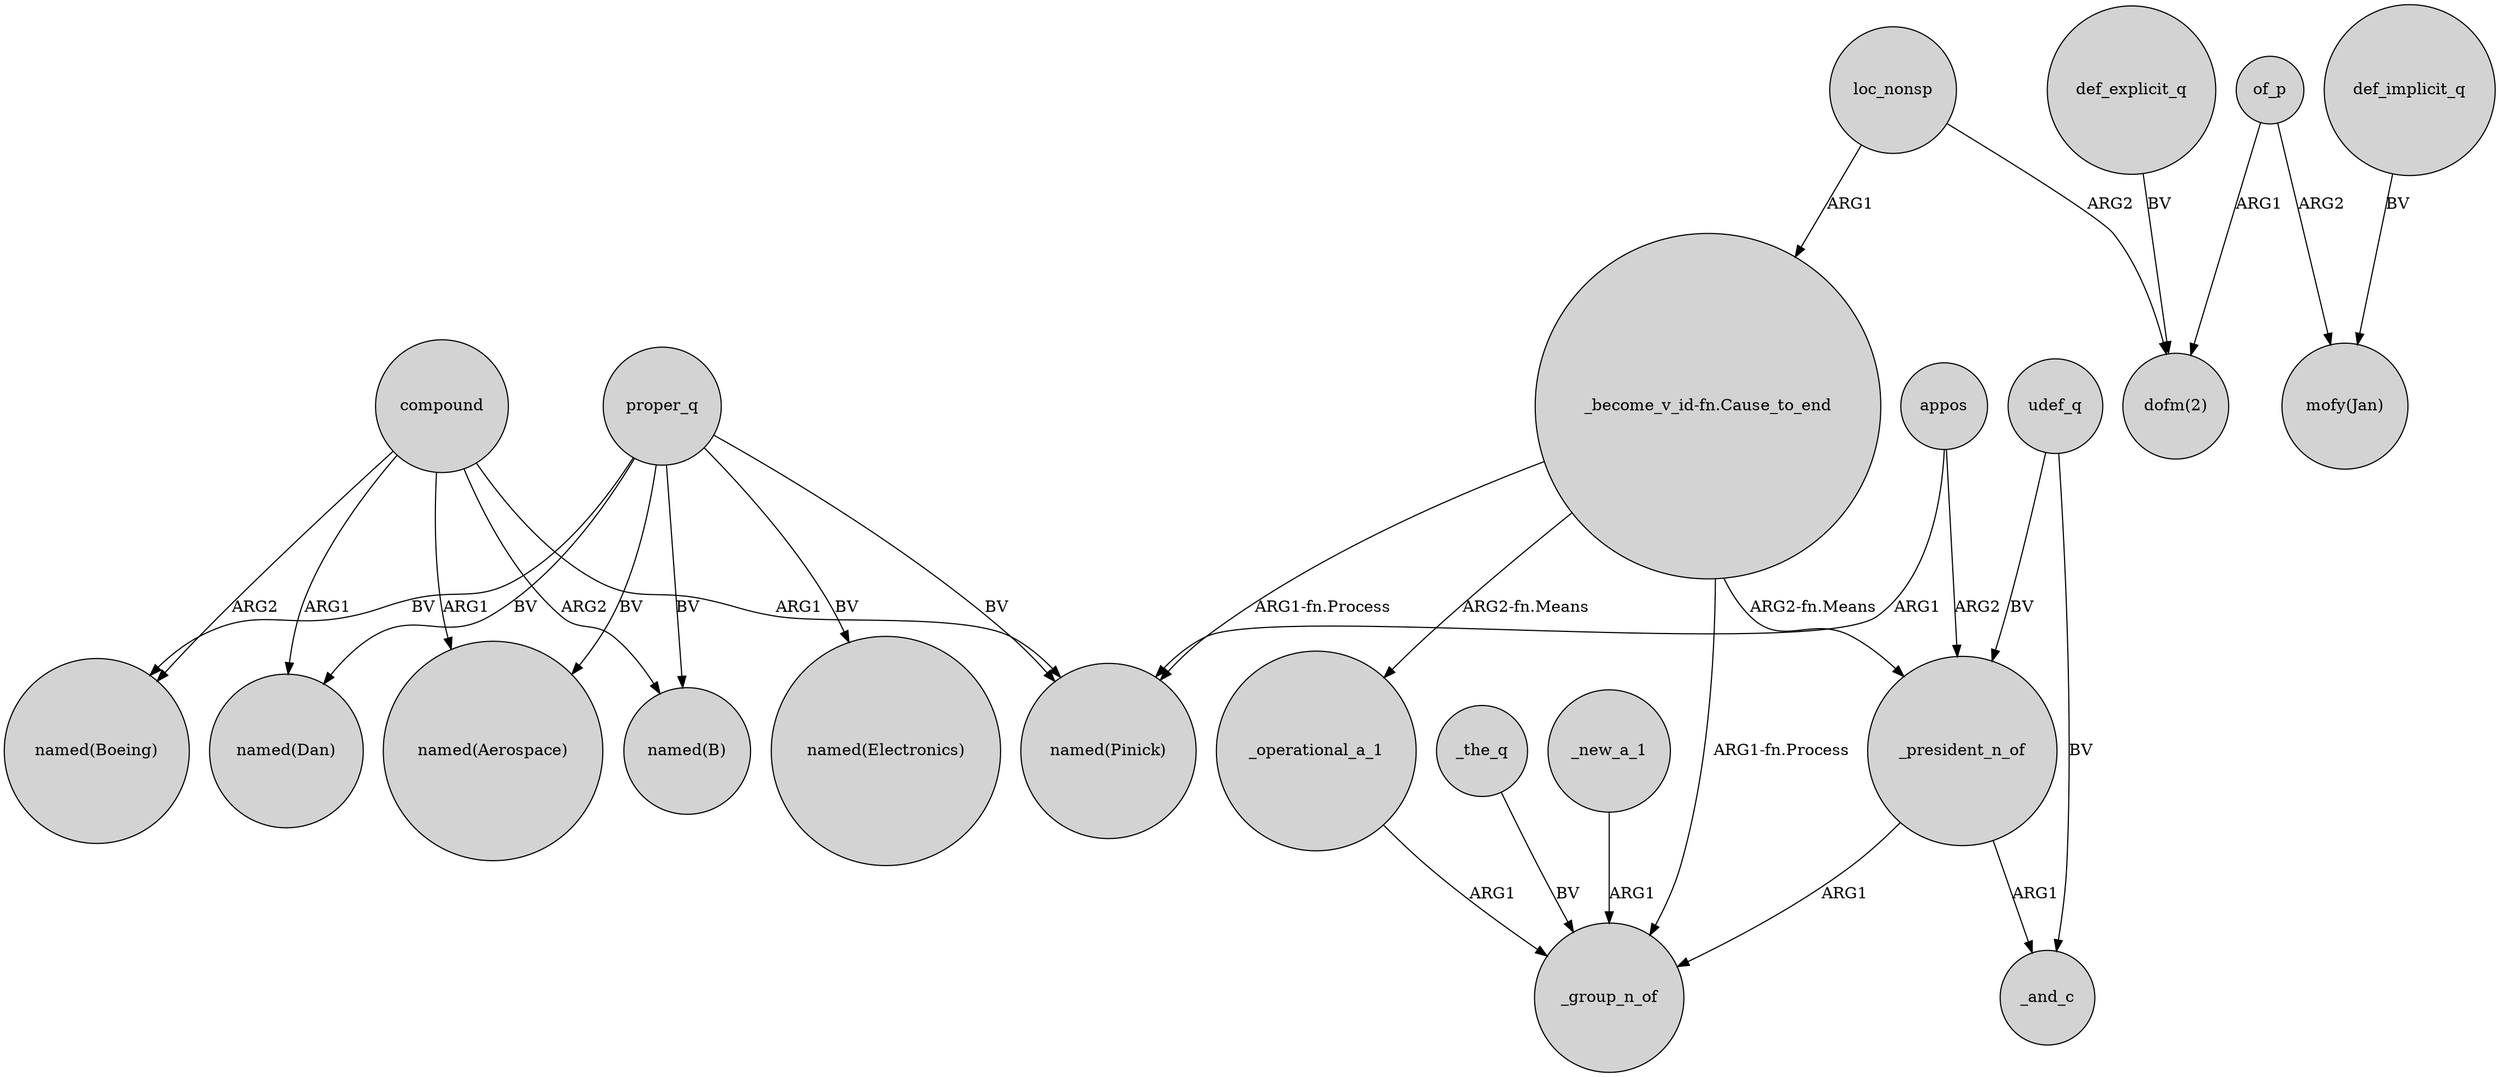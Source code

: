digraph {
	node [shape=circle style=filled]
	compound -> "named(B)" [label=ARG2]
	proper_q -> "named(Electronics)" [label=BV]
	appos -> _president_n_of [label=ARG2]
	_new_a_1 -> _group_n_of [label=ARG1]
	"_become_v_id-fn.Cause_to_end" -> _operational_a_1 [label="ARG2-fn.Means"]
	proper_q -> "named(Aerospace)" [label=BV]
	compound -> "named(Boeing)" [label=ARG2]
	of_p -> "mofy(Jan)" [label=ARG2]
	loc_nonsp -> "_become_v_id-fn.Cause_to_end" [label=ARG1]
	udef_q -> _and_c [label=BV]
	"_become_v_id-fn.Cause_to_end" -> "named(Pinick)" [label="ARG1-fn.Process"]
	_operational_a_1 -> _group_n_of [label=ARG1]
	"_become_v_id-fn.Cause_to_end" -> _group_n_of [label="ARG1-fn.Process"]
	proper_q -> "named(B)" [label=BV]
	compound -> "named(Dan)" [label=ARG1]
	_president_n_of -> _and_c [label=ARG1]
	compound -> "named(Aerospace)" [label=ARG1]
	_the_q -> _group_n_of [label=BV]
	compound -> "named(Pinick)" [label=ARG1]
	proper_q -> "named(Pinick)" [label=BV]
	_president_n_of -> _group_n_of [label=ARG1]
	"_become_v_id-fn.Cause_to_end" -> _president_n_of [label="ARG2-fn.Means"]
	of_p -> "dofm(2)" [label=ARG1]
	proper_q -> "named(Dan)" [label=BV]
	loc_nonsp -> "dofm(2)" [label=ARG2]
	appos -> "named(Pinick)" [label=ARG1]
	udef_q -> _president_n_of [label=BV]
	def_implicit_q -> "mofy(Jan)" [label=BV]
	proper_q -> "named(Boeing)" [label=BV]
	def_explicit_q -> "dofm(2)" [label=BV]
}
